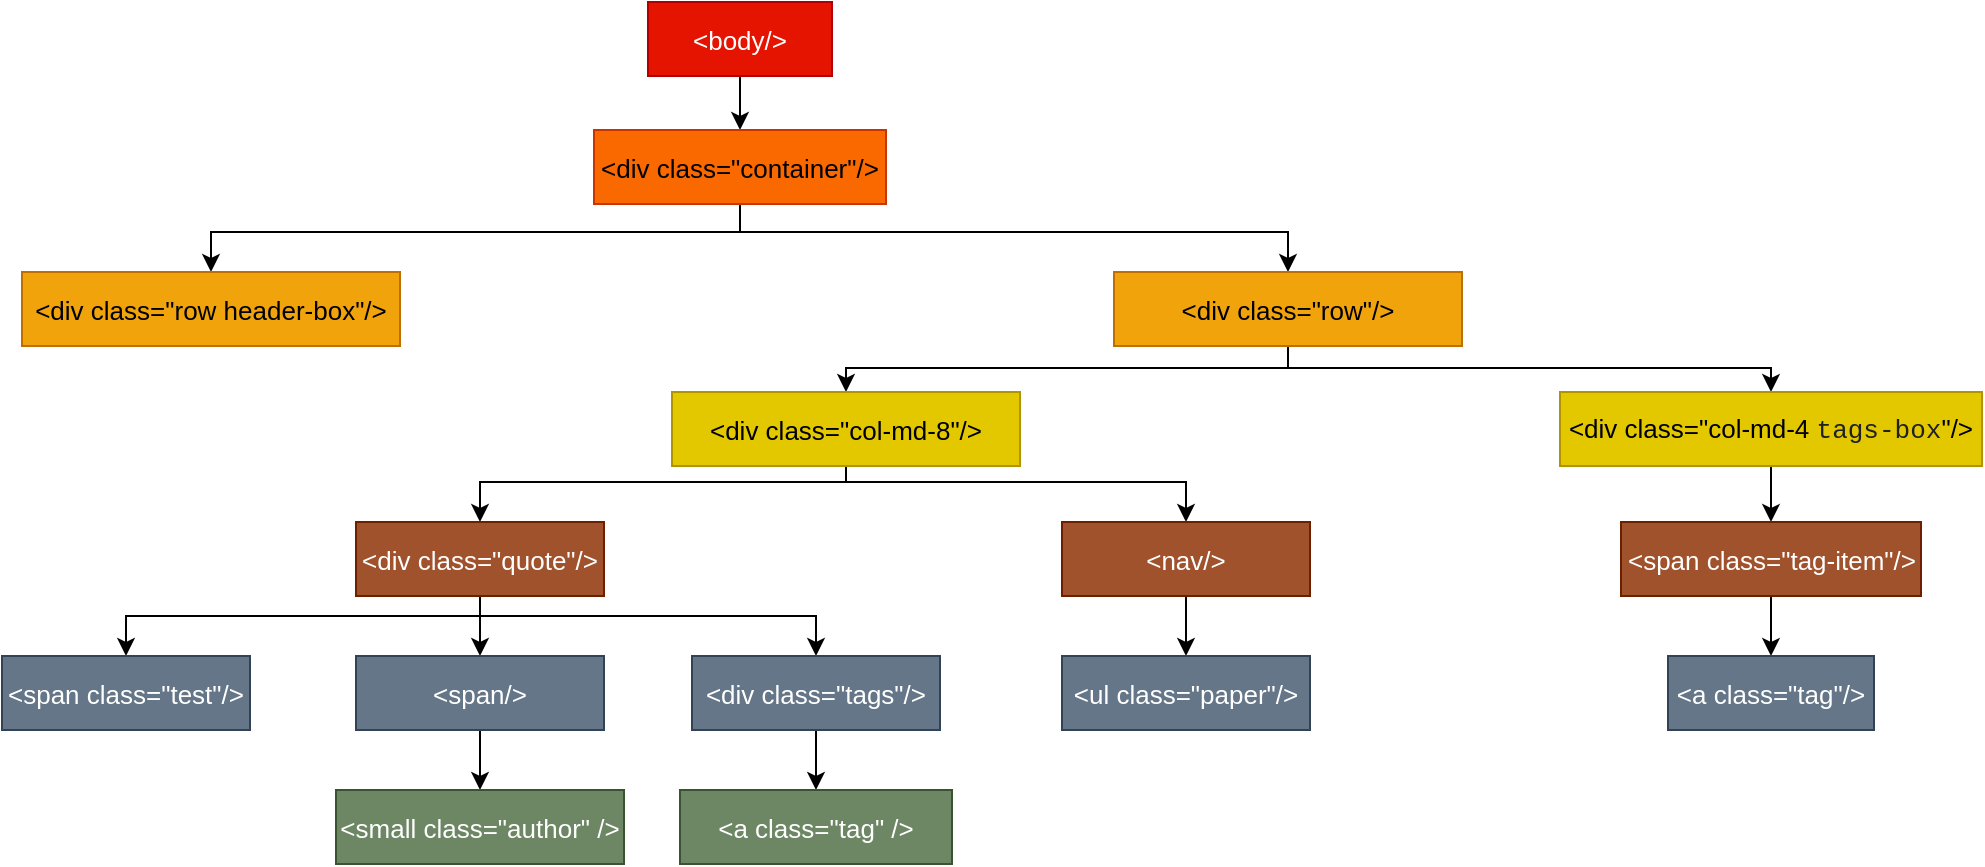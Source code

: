<mxfile version="15.5.0" type="device"><diagram id="ikxIDeXUeRlk_M1u9otV" name="Page-1"><mxGraphModel dx="1278" dy="978" grid="0" gridSize="10" guides="1" tooltips="1" connect="1" arrows="1" fold="1" page="0" pageScale="1" pageWidth="850" pageHeight="1100" math="0" shadow="0"><root><mxCell id="0"/><mxCell id="1" parent="0"/><mxCell id="_KRRkDYTC-2beW89_6UU-19" style="edgeStyle=orthogonalEdgeStyle;rounded=0;orthogonalLoop=1;jettySize=auto;html=1;exitX=0.5;exitY=1;exitDx=0;exitDy=0;entryX=0.5;entryY=0;entryDx=0;entryDy=0;fontSize=13;" edge="1" parent="1" source="_KRRkDYTC-2beW89_6UU-1" target="_KRRkDYTC-2beW89_6UU-2"><mxGeometry relative="1" as="geometry"/></mxCell><mxCell id="_KRRkDYTC-2beW89_6UU-1" value="&amp;lt;body/&amp;gt;" style="rounded=0;whiteSpace=wrap;html=1;fontSize=13;fillColor=#e51400;strokeColor=#B20000;fontColor=#ffffff;" vertex="1" parent="1"><mxGeometry x="371" y="-4" width="92" height="37" as="geometry"/></mxCell><mxCell id="_KRRkDYTC-2beW89_6UU-22" style="edgeStyle=orthogonalEdgeStyle;rounded=0;orthogonalLoop=1;jettySize=auto;html=1;exitX=0.5;exitY=1;exitDx=0;exitDy=0;fontSize=13;" edge="1" parent="1" source="_KRRkDYTC-2beW89_6UU-2" target="_KRRkDYTC-2beW89_6UU-4"><mxGeometry relative="1" as="geometry"><Array as="points"><mxPoint x="417" y="111"/><mxPoint x="691" y="111"/></Array></mxGeometry></mxCell><mxCell id="_KRRkDYTC-2beW89_6UU-23" style="edgeStyle=orthogonalEdgeStyle;rounded=0;orthogonalLoop=1;jettySize=auto;html=1;exitX=0.5;exitY=1;exitDx=0;exitDy=0;entryX=0.5;entryY=0;entryDx=0;entryDy=0;fontSize=13;" edge="1" parent="1" source="_KRRkDYTC-2beW89_6UU-2" target="_KRRkDYTC-2beW89_6UU-3"><mxGeometry relative="1" as="geometry"><Array as="points"><mxPoint x="417" y="111"/><mxPoint x="152" y="111"/></Array></mxGeometry></mxCell><mxCell id="_KRRkDYTC-2beW89_6UU-2" value="&amp;lt;div class=&quot;container&quot;/&amp;gt;" style="rounded=0;whiteSpace=wrap;html=1;fontSize=13;fillColor=#fa6800;strokeColor=#C73500;fontColor=#000000;" vertex="1" parent="1"><mxGeometry x="344" y="60" width="146" height="37" as="geometry"/></mxCell><mxCell id="_KRRkDYTC-2beW89_6UU-3" value="&amp;lt;div class=&quot;row header-box&quot;/&amp;gt;" style="rounded=0;whiteSpace=wrap;html=1;fontSize=13;fillColor=#f0a30a;strokeColor=#BD7000;fontColor=#000000;" vertex="1" parent="1"><mxGeometry x="58" y="131" width="189" height="37" as="geometry"/></mxCell><mxCell id="_KRRkDYTC-2beW89_6UU-24" style="edgeStyle=orthogonalEdgeStyle;rounded=0;orthogonalLoop=1;jettySize=auto;html=1;exitX=0.5;exitY=1;exitDx=0;exitDy=0;fontSize=13;" edge="1" parent="1" source="_KRRkDYTC-2beW89_6UU-4" target="_KRRkDYTC-2beW89_6UU-5"><mxGeometry relative="1" as="geometry"><Array as="points"><mxPoint x="691" y="179"/><mxPoint x="470" y="179"/></Array></mxGeometry></mxCell><mxCell id="_KRRkDYTC-2beW89_6UU-27" style="edgeStyle=orthogonalEdgeStyle;rounded=0;orthogonalLoop=1;jettySize=auto;html=1;exitX=0.5;exitY=1;exitDx=0;exitDy=0;entryX=0.5;entryY=0;entryDx=0;entryDy=0;fontSize=13;" edge="1" parent="1" source="_KRRkDYTC-2beW89_6UU-4" target="_KRRkDYTC-2beW89_6UU-6"><mxGeometry relative="1" as="geometry"><Array as="points"><mxPoint x="691" y="179"/><mxPoint x="933" y="179"/></Array></mxGeometry></mxCell><mxCell id="_KRRkDYTC-2beW89_6UU-4" value="&lt;span style=&quot;font-size: 13px;&quot;&gt;&amp;lt;div class=&quot;row&quot;/&amp;gt;&lt;/span&gt;" style="rounded=0;whiteSpace=wrap;html=1;fontSize=13;fillColor=#f0a30a;strokeColor=#BD7000;fontColor=#000000;" vertex="1" parent="1"><mxGeometry x="604" y="131" width="174" height="37" as="geometry"/></mxCell><mxCell id="_KRRkDYTC-2beW89_6UU-28" style="edgeStyle=orthogonalEdgeStyle;rounded=0;orthogonalLoop=1;jettySize=auto;html=1;exitX=0.5;exitY=1;exitDx=0;exitDy=0;entryX=0.5;entryY=0;entryDx=0;entryDy=0;fontSize=13;" edge="1" parent="1" source="_KRRkDYTC-2beW89_6UU-5" target="_KRRkDYTC-2beW89_6UU-7"><mxGeometry relative="1" as="geometry"><Array as="points"><mxPoint x="470" y="236"/><mxPoint x="287" y="236"/></Array></mxGeometry></mxCell><mxCell id="_KRRkDYTC-2beW89_6UU-29" style="edgeStyle=orthogonalEdgeStyle;rounded=0;orthogonalLoop=1;jettySize=auto;html=1;exitX=0.5;exitY=1;exitDx=0;exitDy=0;entryX=0.5;entryY=0;entryDx=0;entryDy=0;fontSize=13;" edge="1" parent="1" source="_KRRkDYTC-2beW89_6UU-5" target="_KRRkDYTC-2beW89_6UU-15"><mxGeometry relative="1" as="geometry"><Array as="points"><mxPoint x="470" y="236"/><mxPoint x="640" y="236"/></Array></mxGeometry></mxCell><mxCell id="_KRRkDYTC-2beW89_6UU-5" value="&lt;span style=&quot;font-size: 13px;&quot;&gt;&amp;lt;div class=&quot;col-md-8&quot;/&amp;gt;&lt;/span&gt;" style="rounded=0;whiteSpace=wrap;html=1;fontSize=13;fillColor=#e3c800;strokeColor=#B09500;fontColor=#000000;" vertex="1" parent="1"><mxGeometry x="383" y="191" width="174" height="37" as="geometry"/></mxCell><mxCell id="_KRRkDYTC-2beW89_6UU-34" style="edgeStyle=orthogonalEdgeStyle;rounded=0;orthogonalLoop=1;jettySize=auto;html=1;exitX=0.5;exitY=1;exitDx=0;exitDy=0;entryX=0.5;entryY=0;entryDx=0;entryDy=0;fontSize=13;" edge="1" parent="1" source="_KRRkDYTC-2beW89_6UU-6" target="_KRRkDYTC-2beW89_6UU-17"><mxGeometry relative="1" as="geometry"/></mxCell><mxCell id="_KRRkDYTC-2beW89_6UU-6" value="&lt;span style=&quot;font-size: 13px;&quot;&gt;&amp;lt;div class=&quot;col-md-4&amp;nbsp;&lt;/span&gt;&lt;span style=&quot;color: rgb(32, 33, 36); font-family: consolas, &amp;quot;lucida console&amp;quot;, &amp;quot;courier new&amp;quot;, monospace; text-align: left; font-size: 13px;&quot;&gt;tags-box&lt;/span&gt;&lt;span style=&quot;font-size: 13px;&quot;&gt;&quot;/&amp;gt;&lt;/span&gt;" style="rounded=0;whiteSpace=wrap;html=1;fontSize=13;fillColor=#e3c800;strokeColor=#B09500;fontColor=#000000;" vertex="1" parent="1"><mxGeometry x="827" y="191" width="211" height="37" as="geometry"/></mxCell><mxCell id="_KRRkDYTC-2beW89_6UU-30" style="edgeStyle=orthogonalEdgeStyle;rounded=0;orthogonalLoop=1;jettySize=auto;html=1;exitX=0.5;exitY=1;exitDx=0;exitDy=0;entryX=0.5;entryY=0;entryDx=0;entryDy=0;fontSize=13;" edge="1" parent="1" source="_KRRkDYTC-2beW89_6UU-7" target="_KRRkDYTC-2beW89_6UU-9"><mxGeometry relative="1" as="geometry"/></mxCell><mxCell id="_KRRkDYTC-2beW89_6UU-31" style="edgeStyle=orthogonalEdgeStyle;rounded=0;orthogonalLoop=1;jettySize=auto;html=1;exitX=0.5;exitY=1;exitDx=0;exitDy=0;fontSize=13;" edge="1" parent="1" source="_KRRkDYTC-2beW89_6UU-7" target="_KRRkDYTC-2beW89_6UU-8"><mxGeometry relative="1" as="geometry"><Array as="points"><mxPoint x="287" y="303"/><mxPoint x="110" y="303"/></Array></mxGeometry></mxCell><mxCell id="_KRRkDYTC-2beW89_6UU-32" style="edgeStyle=orthogonalEdgeStyle;rounded=0;orthogonalLoop=1;jettySize=auto;html=1;exitX=0.5;exitY=1;exitDx=0;exitDy=0;entryX=0.5;entryY=0;entryDx=0;entryDy=0;fontSize=13;" edge="1" parent="1" source="_KRRkDYTC-2beW89_6UU-7" target="_KRRkDYTC-2beW89_6UU-11"><mxGeometry relative="1" as="geometry"><Array as="points"><mxPoint x="287" y="303"/><mxPoint x="455" y="303"/></Array></mxGeometry></mxCell><mxCell id="_KRRkDYTC-2beW89_6UU-7" value="&lt;span style=&quot;font-size: 13px;&quot;&gt;&amp;lt;div class=&quot;quote&quot;/&amp;gt;&lt;/span&gt;" style="rounded=0;whiteSpace=wrap;html=1;fontSize=13;fillColor=#a0522d;strokeColor=#6D1F00;fontColor=#ffffff;" vertex="1" parent="1"><mxGeometry x="225" y="256" width="124" height="37" as="geometry"/></mxCell><mxCell id="_KRRkDYTC-2beW89_6UU-8" value="&lt;span style=&quot;font-size: 13px;&quot;&gt;&amp;lt;span class=&quot;test&quot;/&amp;gt;&lt;/span&gt;" style="rounded=0;whiteSpace=wrap;html=1;fontSize=13;fillColor=#647687;strokeColor=#314354;fontColor=#ffffff;" vertex="1" parent="1"><mxGeometry x="48" y="323" width="124" height="37" as="geometry"/></mxCell><mxCell id="_KRRkDYTC-2beW89_6UU-36" style="edgeStyle=orthogonalEdgeStyle;rounded=0;orthogonalLoop=1;jettySize=auto;html=1;exitX=0.5;exitY=1;exitDx=0;exitDy=0;entryX=0.5;entryY=0;entryDx=0;entryDy=0;fontSize=13;" edge="1" parent="1" source="_KRRkDYTC-2beW89_6UU-9" target="_KRRkDYTC-2beW89_6UU-12"><mxGeometry relative="1" as="geometry"/></mxCell><mxCell id="_KRRkDYTC-2beW89_6UU-9" value="&lt;span style=&quot;font-size: 13px;&quot;&gt;&amp;lt;span/&amp;gt;&lt;/span&gt;" style="rounded=0;whiteSpace=wrap;html=1;fontSize=13;fillColor=#647687;strokeColor=#314354;fontColor=#ffffff;" vertex="1" parent="1"><mxGeometry x="225" y="323" width="124" height="37" as="geometry"/></mxCell><mxCell id="_KRRkDYTC-2beW89_6UU-37" style="edgeStyle=orthogonalEdgeStyle;rounded=0;orthogonalLoop=1;jettySize=auto;html=1;exitX=0.5;exitY=1;exitDx=0;exitDy=0;entryX=0.5;entryY=0;entryDx=0;entryDy=0;fontSize=13;" edge="1" parent="1" source="_KRRkDYTC-2beW89_6UU-11" target="_KRRkDYTC-2beW89_6UU-14"><mxGeometry relative="1" as="geometry"/></mxCell><mxCell id="_KRRkDYTC-2beW89_6UU-11" value="&lt;span style=&quot;font-size: 13px;&quot;&gt;&amp;lt;div class=&quot;tags&quot;/&amp;gt;&lt;/span&gt;" style="rounded=0;whiteSpace=wrap;html=1;fontSize=13;fillColor=#647687;strokeColor=#314354;fontColor=#ffffff;" vertex="1" parent="1"><mxGeometry x="393" y="323" width="124" height="37" as="geometry"/></mxCell><mxCell id="_KRRkDYTC-2beW89_6UU-12" value="&amp;lt;small class=&quot;author&quot; /&amp;gt;" style="rounded=0;whiteSpace=wrap;html=1;fontSize=13;fillColor=#6d8764;strokeColor=#3A5431;fontColor=#ffffff;" vertex="1" parent="1"><mxGeometry x="215" y="390" width="144" height="37" as="geometry"/></mxCell><mxCell id="_KRRkDYTC-2beW89_6UU-14" value="&amp;lt;a class=&quot;tag&quot; /&amp;gt;" style="rounded=0;whiteSpace=wrap;html=1;fontSize=13;fillColor=#6d8764;strokeColor=#3A5431;fontColor=#ffffff;" vertex="1" parent="1"><mxGeometry x="387" y="390" width="136" height="37" as="geometry"/></mxCell><mxCell id="_KRRkDYTC-2beW89_6UU-33" style="edgeStyle=orthogonalEdgeStyle;rounded=0;orthogonalLoop=1;jettySize=auto;html=1;exitX=0.5;exitY=1;exitDx=0;exitDy=0;entryX=0.5;entryY=0;entryDx=0;entryDy=0;fontSize=13;" edge="1" parent="1" source="_KRRkDYTC-2beW89_6UU-15" target="_KRRkDYTC-2beW89_6UU-16"><mxGeometry relative="1" as="geometry"/></mxCell><mxCell id="_KRRkDYTC-2beW89_6UU-15" value="&lt;span style=&quot;font-size: 13px;&quot;&gt;&amp;lt;nav/&amp;gt;&lt;/span&gt;" style="rounded=0;whiteSpace=wrap;html=1;fontSize=13;fillColor=#a0522d;strokeColor=#6D1F00;fontColor=#ffffff;" vertex="1" parent="1"><mxGeometry x="578" y="256" width="124" height="37" as="geometry"/></mxCell><mxCell id="_KRRkDYTC-2beW89_6UU-16" value="&lt;span style=&quot;font-size: 13px;&quot;&gt;&amp;lt;ul class=&quot;paper&quot;/&amp;gt;&lt;/span&gt;" style="rounded=0;whiteSpace=wrap;html=1;fontSize=13;fillColor=#647687;strokeColor=#314354;fontColor=#ffffff;" vertex="1" parent="1"><mxGeometry x="578" y="323" width="124" height="37" as="geometry"/></mxCell><mxCell id="_KRRkDYTC-2beW89_6UU-35" style="edgeStyle=orthogonalEdgeStyle;rounded=0;orthogonalLoop=1;jettySize=auto;html=1;exitX=0.5;exitY=1;exitDx=0;exitDy=0;entryX=0.5;entryY=0;entryDx=0;entryDy=0;fontSize=13;" edge="1" parent="1" source="_KRRkDYTC-2beW89_6UU-17" target="_KRRkDYTC-2beW89_6UU-18"><mxGeometry relative="1" as="geometry"/></mxCell><mxCell id="_KRRkDYTC-2beW89_6UU-17" value="&lt;span style=&quot;font-size: 13px;&quot;&gt;&amp;lt;span class=&quot;tag-item&lt;/span&gt;&lt;span style=&quot;font-size: 13px;&quot;&gt;&quot;/&amp;gt;&lt;/span&gt;" style="rounded=0;whiteSpace=wrap;html=1;fontSize=13;fillColor=#a0522d;strokeColor=#6D1F00;fontColor=#ffffff;" vertex="1" parent="1"><mxGeometry x="857.5" y="256" width="150" height="37" as="geometry"/></mxCell><mxCell id="_KRRkDYTC-2beW89_6UU-18" value="&lt;span style=&quot;font-size: 13px;&quot;&gt;&amp;lt;a class=&quot;tag&quot;&lt;/span&gt;&lt;span style=&quot;font-size: 13px;&quot;&gt;/&amp;gt;&lt;/span&gt;" style="rounded=0;whiteSpace=wrap;html=1;fontSize=13;fillColor=#647687;strokeColor=#314354;fontColor=#ffffff;" vertex="1" parent="1"><mxGeometry x="881" y="323" width="103" height="37" as="geometry"/></mxCell></root></mxGraphModel></diagram></mxfile>